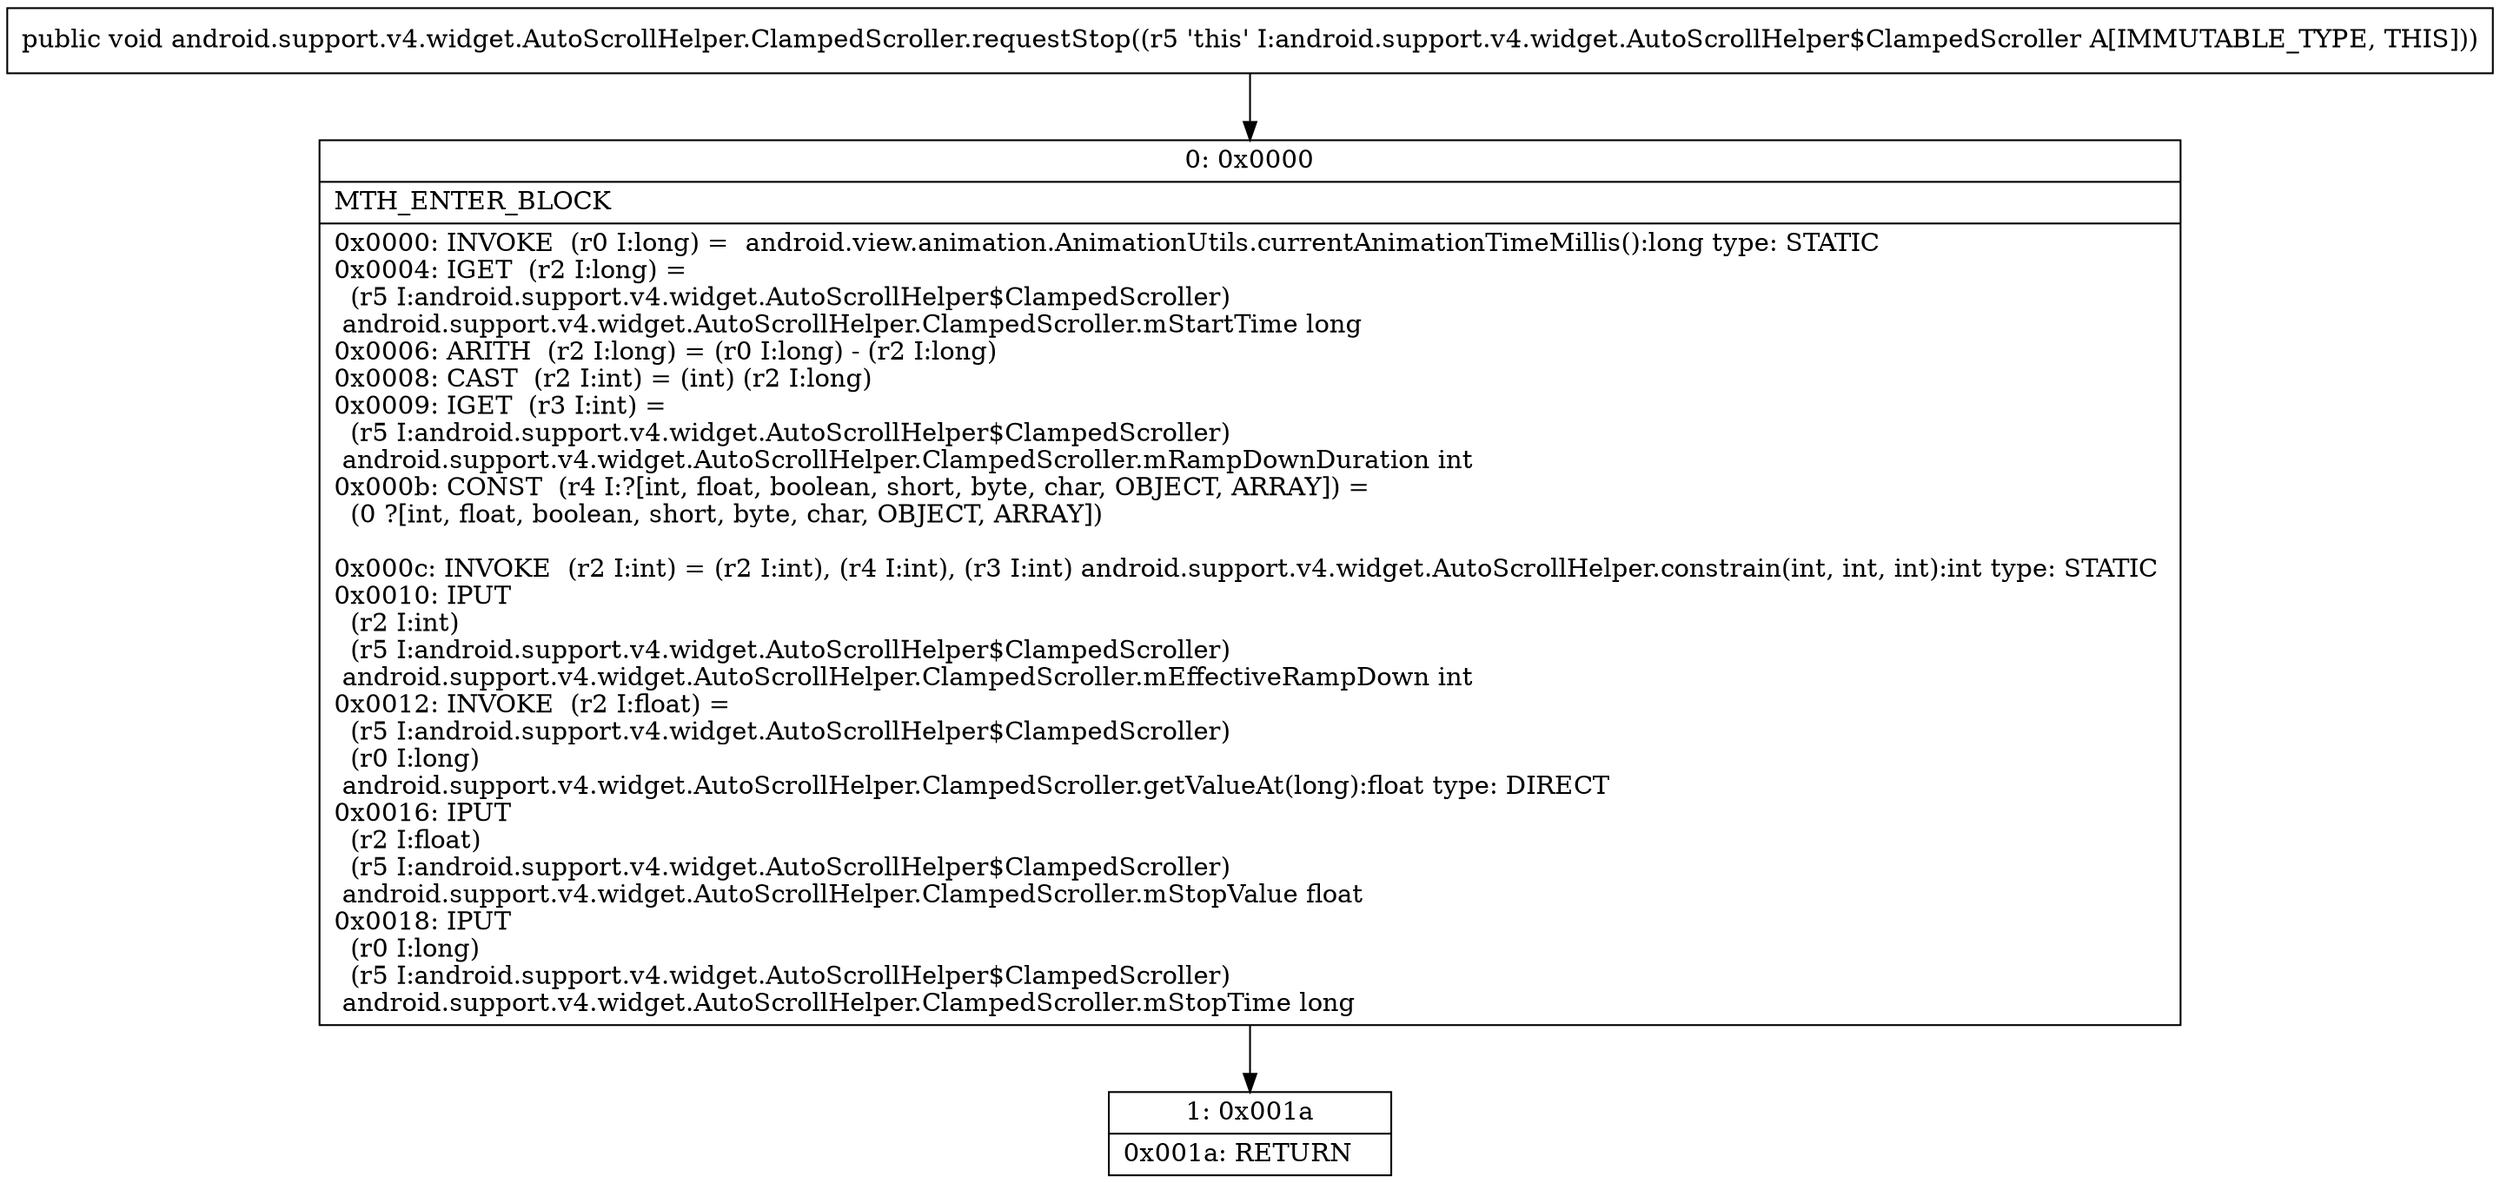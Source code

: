 digraph "CFG forandroid.support.v4.widget.AutoScrollHelper.ClampedScroller.requestStop()V" {
Node_0 [shape=record,label="{0\:\ 0x0000|MTH_ENTER_BLOCK\l|0x0000: INVOKE  (r0 I:long) =  android.view.animation.AnimationUtils.currentAnimationTimeMillis():long type: STATIC \l0x0004: IGET  (r2 I:long) = \l  (r5 I:android.support.v4.widget.AutoScrollHelper$ClampedScroller)\l android.support.v4.widget.AutoScrollHelper.ClampedScroller.mStartTime long \l0x0006: ARITH  (r2 I:long) = (r0 I:long) \- (r2 I:long) \l0x0008: CAST  (r2 I:int) = (int) (r2 I:long) \l0x0009: IGET  (r3 I:int) = \l  (r5 I:android.support.v4.widget.AutoScrollHelper$ClampedScroller)\l android.support.v4.widget.AutoScrollHelper.ClampedScroller.mRampDownDuration int \l0x000b: CONST  (r4 I:?[int, float, boolean, short, byte, char, OBJECT, ARRAY]) = \l  (0 ?[int, float, boolean, short, byte, char, OBJECT, ARRAY])\l \l0x000c: INVOKE  (r2 I:int) = (r2 I:int), (r4 I:int), (r3 I:int) android.support.v4.widget.AutoScrollHelper.constrain(int, int, int):int type: STATIC \l0x0010: IPUT  \l  (r2 I:int)\l  (r5 I:android.support.v4.widget.AutoScrollHelper$ClampedScroller)\l android.support.v4.widget.AutoScrollHelper.ClampedScroller.mEffectiveRampDown int \l0x0012: INVOKE  (r2 I:float) = \l  (r5 I:android.support.v4.widget.AutoScrollHelper$ClampedScroller)\l  (r0 I:long)\l android.support.v4.widget.AutoScrollHelper.ClampedScroller.getValueAt(long):float type: DIRECT \l0x0016: IPUT  \l  (r2 I:float)\l  (r5 I:android.support.v4.widget.AutoScrollHelper$ClampedScroller)\l android.support.v4.widget.AutoScrollHelper.ClampedScroller.mStopValue float \l0x0018: IPUT  \l  (r0 I:long)\l  (r5 I:android.support.v4.widget.AutoScrollHelper$ClampedScroller)\l android.support.v4.widget.AutoScrollHelper.ClampedScroller.mStopTime long \l}"];
Node_1 [shape=record,label="{1\:\ 0x001a|0x001a: RETURN   \l}"];
MethodNode[shape=record,label="{public void android.support.v4.widget.AutoScrollHelper.ClampedScroller.requestStop((r5 'this' I:android.support.v4.widget.AutoScrollHelper$ClampedScroller A[IMMUTABLE_TYPE, THIS])) }"];
MethodNode -> Node_0;
Node_0 -> Node_1;
}

